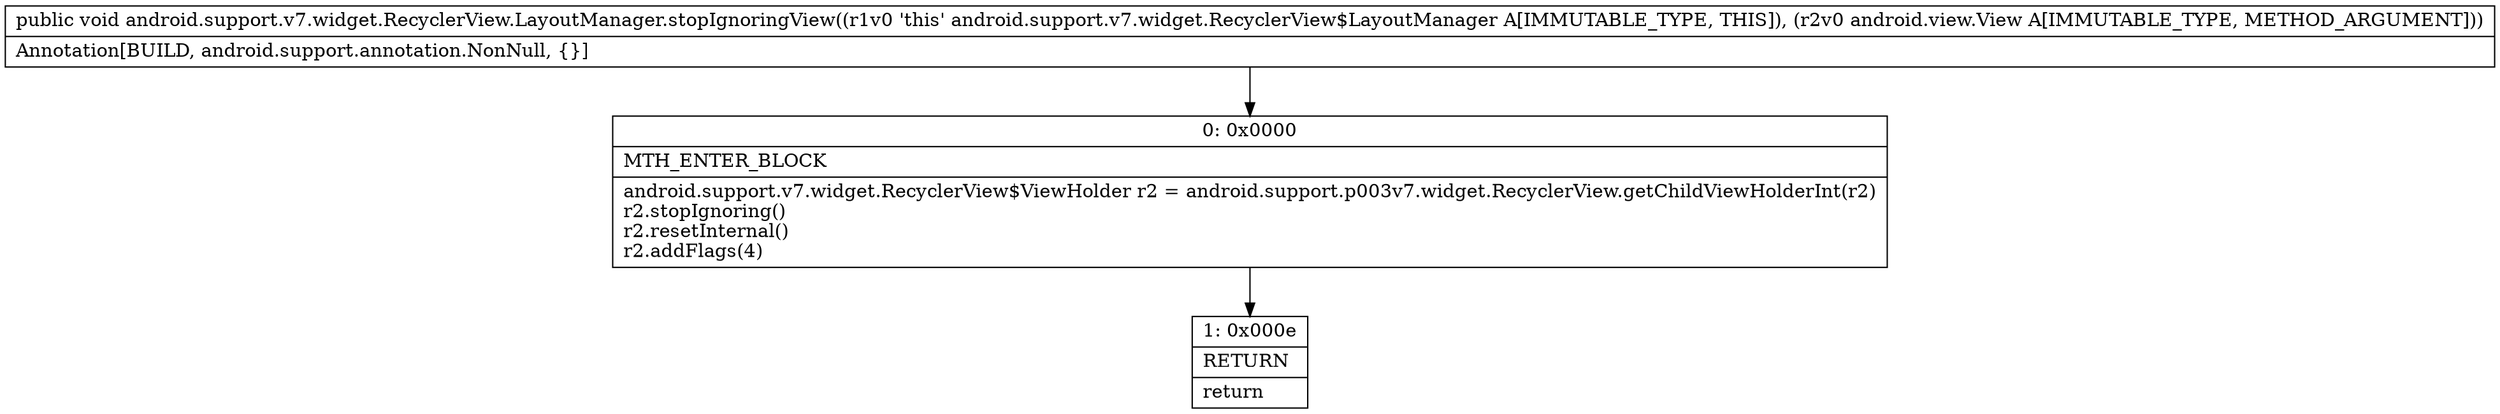 digraph "CFG forandroid.support.v7.widget.RecyclerView.LayoutManager.stopIgnoringView(Landroid\/view\/View;)V" {
Node_0 [shape=record,label="{0\:\ 0x0000|MTH_ENTER_BLOCK\l|android.support.v7.widget.RecyclerView$ViewHolder r2 = android.support.p003v7.widget.RecyclerView.getChildViewHolderInt(r2)\lr2.stopIgnoring()\lr2.resetInternal()\lr2.addFlags(4)\l}"];
Node_1 [shape=record,label="{1\:\ 0x000e|RETURN\l|return\l}"];
MethodNode[shape=record,label="{public void android.support.v7.widget.RecyclerView.LayoutManager.stopIgnoringView((r1v0 'this' android.support.v7.widget.RecyclerView$LayoutManager A[IMMUTABLE_TYPE, THIS]), (r2v0 android.view.View A[IMMUTABLE_TYPE, METHOD_ARGUMENT]))  | Annotation[BUILD, android.support.annotation.NonNull, \{\}]\l}"];
MethodNode -> Node_0;
Node_0 -> Node_1;
}

